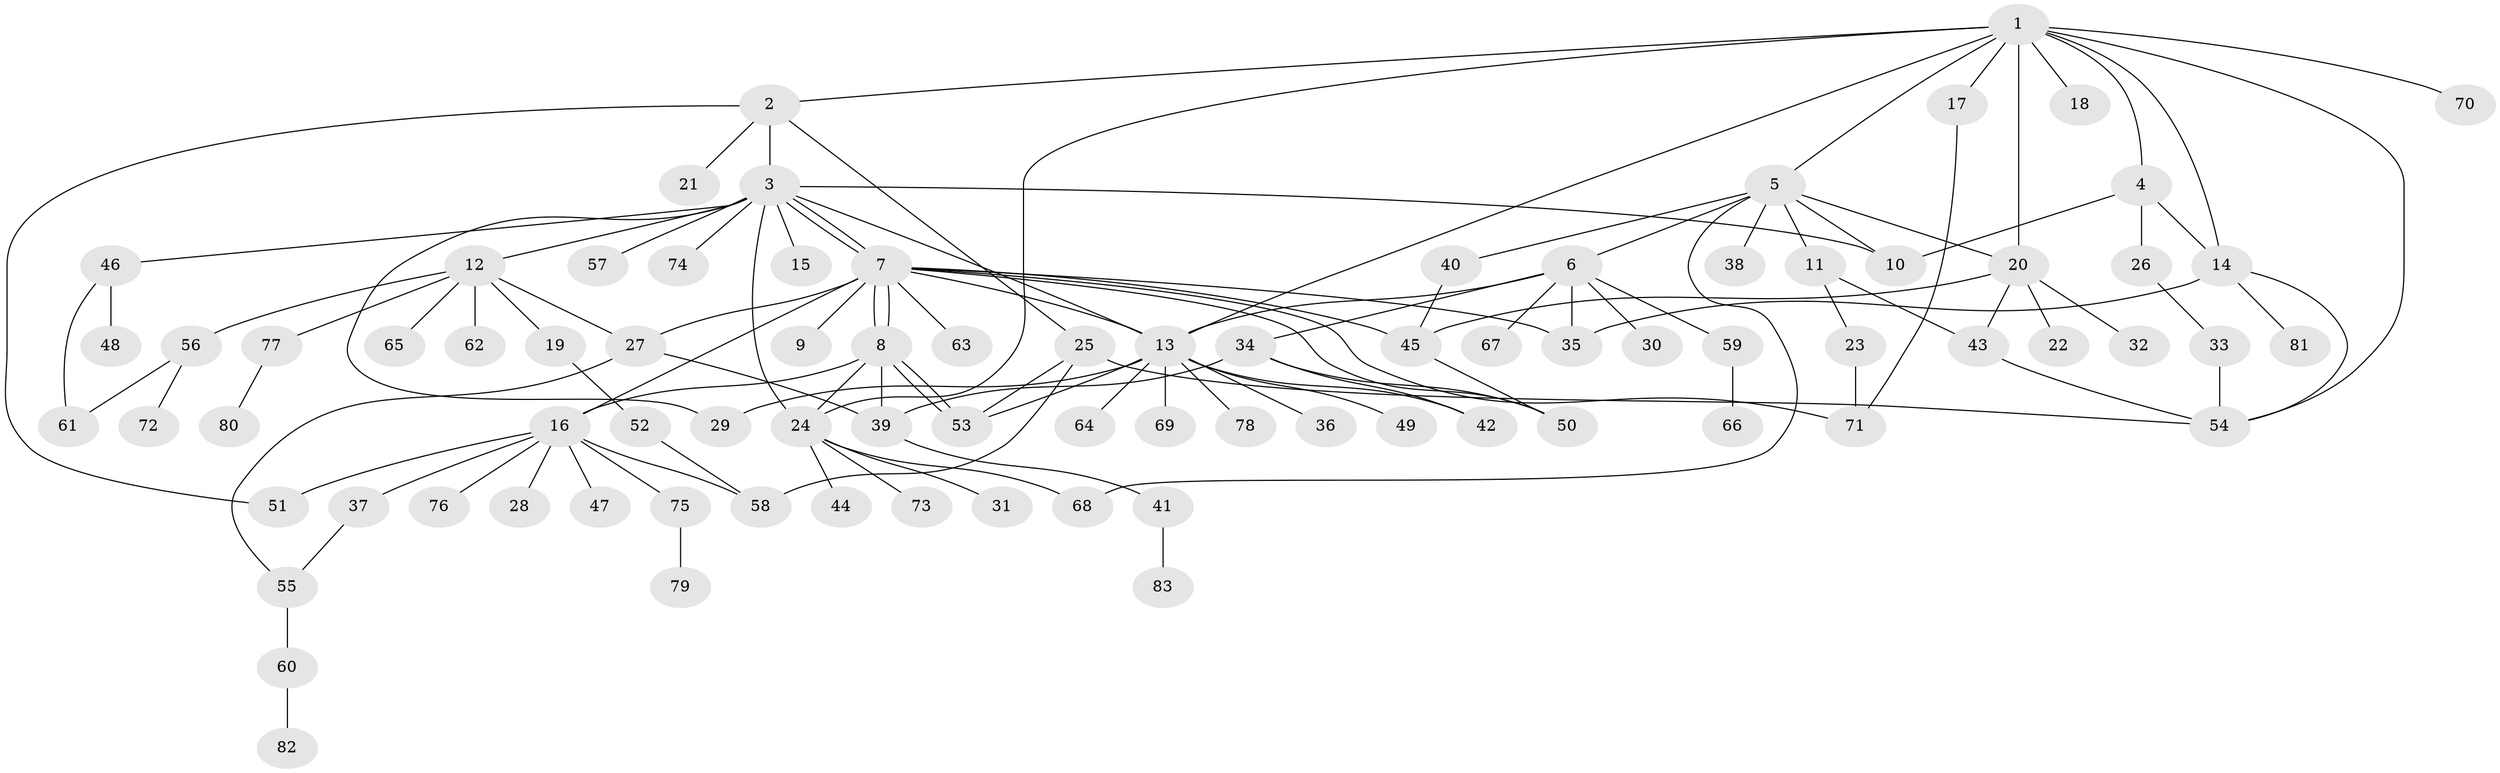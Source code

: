 // coarse degree distribution, {3: 0.11864406779661017, 6: 0.06779661016949153, 1: 0.4745762711864407, 7: 0.05084745762711865, 2: 0.1016949152542373, 4: 0.05084745762711865, 8: 0.01694915254237288, 12: 0.01694915254237288, 5: 0.03389830508474576, 9: 0.03389830508474576, 10: 0.03389830508474576}
// Generated by graph-tools (version 1.1) at 2025/36/03/04/25 23:36:43]
// undirected, 83 vertices, 121 edges
graph export_dot {
  node [color=gray90,style=filled];
  1;
  2;
  3;
  4;
  5;
  6;
  7;
  8;
  9;
  10;
  11;
  12;
  13;
  14;
  15;
  16;
  17;
  18;
  19;
  20;
  21;
  22;
  23;
  24;
  25;
  26;
  27;
  28;
  29;
  30;
  31;
  32;
  33;
  34;
  35;
  36;
  37;
  38;
  39;
  40;
  41;
  42;
  43;
  44;
  45;
  46;
  47;
  48;
  49;
  50;
  51;
  52;
  53;
  54;
  55;
  56;
  57;
  58;
  59;
  60;
  61;
  62;
  63;
  64;
  65;
  66;
  67;
  68;
  69;
  70;
  71;
  72;
  73;
  74;
  75;
  76;
  77;
  78;
  79;
  80;
  81;
  82;
  83;
  1 -- 2;
  1 -- 4;
  1 -- 5;
  1 -- 13;
  1 -- 14;
  1 -- 17;
  1 -- 18;
  1 -- 20;
  1 -- 24;
  1 -- 54;
  1 -- 70;
  2 -- 3;
  2 -- 21;
  2 -- 25;
  2 -- 51;
  3 -- 7;
  3 -- 7;
  3 -- 10;
  3 -- 12;
  3 -- 13;
  3 -- 15;
  3 -- 24;
  3 -- 29;
  3 -- 46;
  3 -- 57;
  3 -- 74;
  4 -- 10;
  4 -- 14;
  4 -- 26;
  5 -- 6;
  5 -- 10;
  5 -- 11;
  5 -- 20;
  5 -- 38;
  5 -- 40;
  5 -- 68;
  6 -- 13;
  6 -- 30;
  6 -- 34;
  6 -- 35;
  6 -- 59;
  6 -- 67;
  7 -- 8;
  7 -- 8;
  7 -- 9;
  7 -- 13;
  7 -- 16;
  7 -- 27;
  7 -- 35;
  7 -- 45;
  7 -- 50;
  7 -- 63;
  7 -- 71;
  8 -- 16;
  8 -- 24;
  8 -- 39;
  8 -- 53;
  8 -- 53;
  11 -- 23;
  11 -- 43;
  12 -- 19;
  12 -- 27;
  12 -- 56;
  12 -- 62;
  12 -- 65;
  12 -- 77;
  13 -- 29;
  13 -- 36;
  13 -- 42;
  13 -- 49;
  13 -- 53;
  13 -- 64;
  13 -- 69;
  13 -- 78;
  14 -- 35;
  14 -- 54;
  14 -- 81;
  16 -- 28;
  16 -- 37;
  16 -- 47;
  16 -- 51;
  16 -- 58;
  16 -- 75;
  16 -- 76;
  17 -- 71;
  19 -- 52;
  20 -- 22;
  20 -- 32;
  20 -- 43;
  20 -- 45;
  23 -- 71;
  24 -- 31;
  24 -- 44;
  24 -- 68;
  24 -- 73;
  25 -- 53;
  25 -- 54;
  25 -- 58;
  26 -- 33;
  27 -- 39;
  27 -- 55;
  33 -- 54;
  34 -- 39;
  34 -- 42;
  34 -- 50;
  37 -- 55;
  39 -- 41;
  40 -- 45;
  41 -- 83;
  43 -- 54;
  45 -- 50;
  46 -- 48;
  46 -- 61;
  52 -- 58;
  55 -- 60;
  56 -- 61;
  56 -- 72;
  59 -- 66;
  60 -- 82;
  75 -- 79;
  77 -- 80;
}
